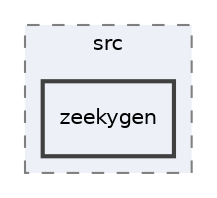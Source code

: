digraph "/Users/jlu/zeek/src/zeekygen"
{
 // LATEX_PDF_SIZE
  edge [fontname="Helvetica",fontsize="10",labelfontname="Helvetica",labelfontsize="10"];
  node [fontname="Helvetica",fontsize="10",shape=record];
  compound=true
  subgraph clusterdir_ad5ef0d7ac29eb47ccb661b82fa60e73 {
    graph [ bgcolor="#edf0f7", pencolor="grey50", style="filled,dashed,", label="src", fontname="Helvetica", fontsize="10", URL="dir_ad5ef0d7ac29eb47ccb661b82fa60e73.html"]
  dir_c580f0d51565ebab824030ebcbcf4dc6 [shape=box, label="zeekygen", style="filled,bold,", fillcolor="#edf0f7", color="grey25", URL="dir_c580f0d51565ebab824030ebcbcf4dc6.html"];
  }
}
